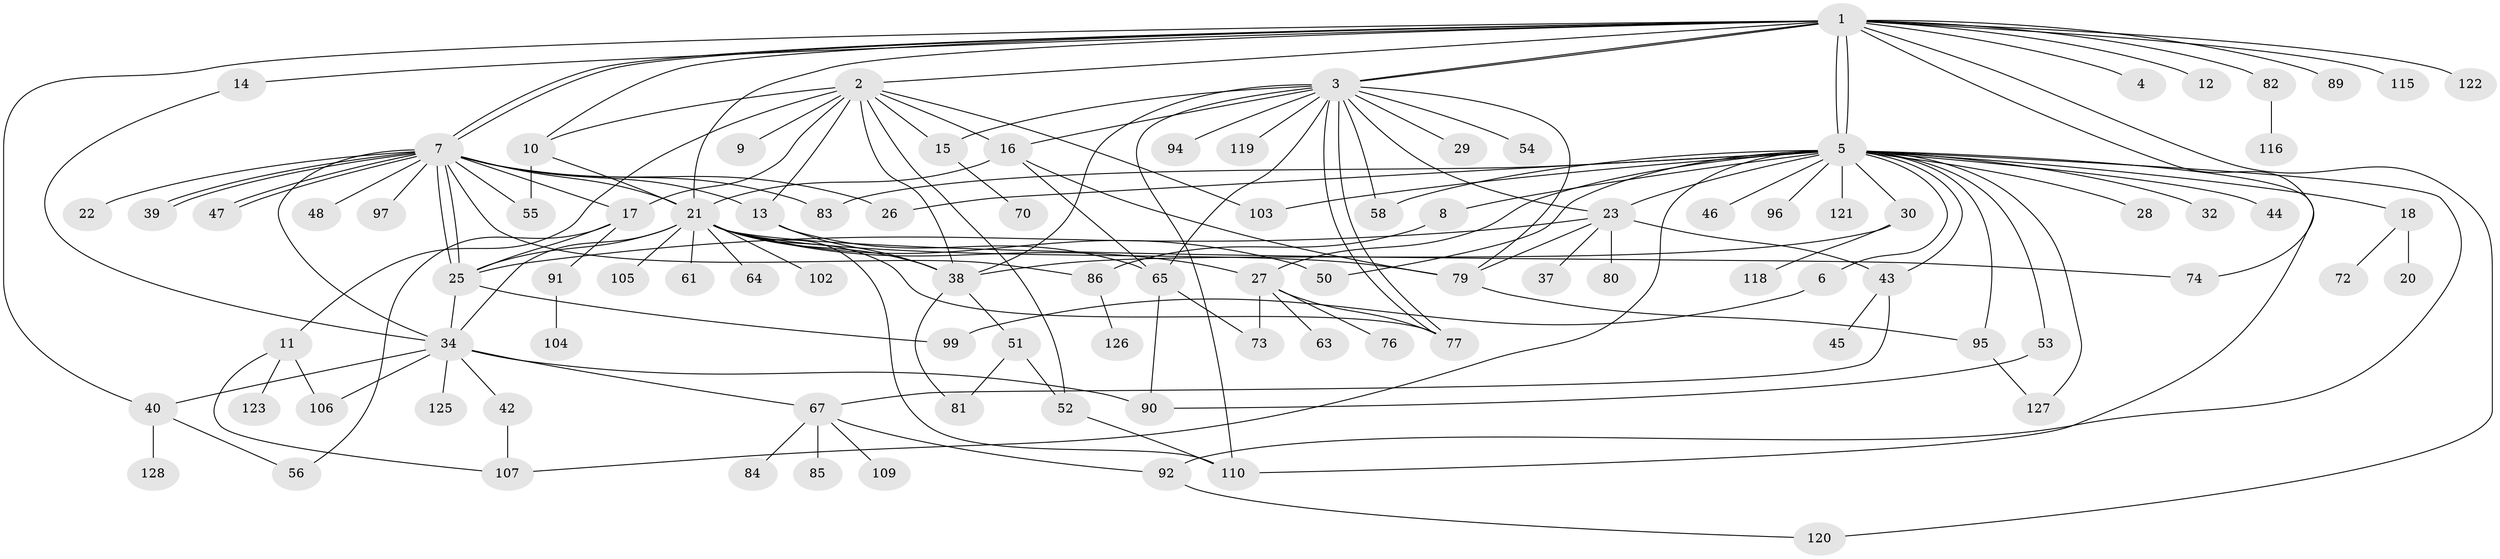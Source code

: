 // original degree distribution, {20: 0.0078125, 10: 0.0078125, 18: 0.0078125, 1: 0.375, 28: 0.0078125, 3: 0.15625, 19: 0.0078125, 2: 0.2734375, 4: 0.0625, 6: 0.03125, 12: 0.0078125, 8: 0.015625, 5: 0.0234375, 7: 0.015625}
// Generated by graph-tools (version 1.1) at 2025/41/03/06/25 10:41:46]
// undirected, 97 vertices, 158 edges
graph export_dot {
graph [start="1"]
  node [color=gray90,style=filled];
  1 [super="+19"];
  2 [super="+59"];
  3 [super="+36"];
  4;
  5 [super="+49"];
  6 [super="+57"];
  7 [super="+88"];
  8;
  9;
  10 [super="+101"];
  11 [super="+69"];
  12;
  13 [super="+24"];
  14 [super="+124"];
  15;
  16 [super="+33"];
  17 [super="+114"];
  18;
  20;
  21 [super="+35"];
  22 [super="+78"];
  23 [super="+75"];
  25 [super="+31"];
  26;
  27 [super="+62"];
  28;
  29;
  30;
  32;
  34 [super="+66"];
  37;
  38 [super="+41"];
  39;
  40 [super="+68"];
  42;
  43 [super="+71"];
  44;
  45;
  46;
  47;
  48;
  50;
  51;
  52;
  53 [super="+60"];
  54;
  55;
  56;
  58;
  61;
  63;
  64 [super="+98"];
  65;
  67;
  70;
  72;
  73 [super="+111"];
  74;
  76;
  77;
  79 [super="+93"];
  80;
  81 [super="+87"];
  82;
  83;
  84;
  85;
  86 [super="+100"];
  89;
  90 [super="+113"];
  91;
  92 [super="+117"];
  94;
  95 [super="+108"];
  96;
  97;
  99 [super="+112"];
  102;
  103;
  104;
  105;
  106;
  107;
  109;
  110;
  115;
  116;
  118;
  119;
  120;
  121;
  122;
  123;
  125;
  126;
  127;
  128;
  1 -- 2;
  1 -- 3;
  1 -- 3;
  1 -- 4;
  1 -- 5;
  1 -- 5;
  1 -- 7;
  1 -- 7;
  1 -- 12;
  1 -- 14;
  1 -- 40;
  1 -- 74;
  1 -- 82;
  1 -- 89;
  1 -- 115;
  1 -- 120;
  1 -- 122;
  1 -- 21;
  1 -- 10;
  2 -- 9;
  2 -- 10;
  2 -- 11;
  2 -- 15;
  2 -- 16;
  2 -- 38;
  2 -- 52;
  2 -- 103;
  2 -- 17;
  2 -- 13;
  3 -- 15;
  3 -- 16;
  3 -- 23;
  3 -- 29;
  3 -- 54;
  3 -- 58;
  3 -- 65;
  3 -- 77;
  3 -- 77;
  3 -- 94;
  3 -- 110;
  3 -- 119;
  3 -- 79;
  3 -- 38;
  5 -- 6;
  5 -- 8;
  5 -- 18;
  5 -- 23;
  5 -- 26;
  5 -- 27;
  5 -- 28;
  5 -- 30;
  5 -- 32;
  5 -- 43;
  5 -- 44;
  5 -- 46;
  5 -- 50;
  5 -- 53;
  5 -- 58;
  5 -- 83;
  5 -- 96;
  5 -- 103;
  5 -- 107;
  5 -- 110;
  5 -- 121;
  5 -- 127;
  5 -- 95;
  5 -- 92;
  6 -- 99;
  7 -- 13;
  7 -- 17;
  7 -- 21;
  7 -- 22;
  7 -- 25;
  7 -- 25;
  7 -- 34;
  7 -- 39;
  7 -- 39;
  7 -- 47;
  7 -- 47;
  7 -- 48;
  7 -- 55;
  7 -- 83;
  7 -- 97;
  7 -- 26;
  7 -- 86;
  8 -- 86;
  10 -- 21;
  10 -- 55;
  11 -- 123;
  11 -- 107;
  11 -- 106;
  13 -- 65;
  13 -- 38;
  14 -- 34;
  15 -- 70;
  16 -- 21;
  16 -- 65;
  16 -- 79;
  17 -- 56;
  17 -- 91;
  17 -- 25;
  18 -- 20;
  18 -- 72;
  21 -- 38;
  21 -- 50;
  21 -- 61;
  21 -- 64;
  21 -- 79 [weight=2];
  21 -- 102;
  21 -- 105;
  21 -- 34;
  21 -- 74;
  21 -- 77;
  21 -- 110;
  21 -- 27;
  21 -- 25;
  23 -- 25;
  23 -- 37;
  23 -- 43;
  23 -- 80;
  23 -- 79;
  25 -- 34;
  25 -- 99;
  27 -- 63;
  27 -- 76;
  27 -- 77;
  27 -- 73;
  30 -- 118;
  30 -- 38;
  34 -- 42;
  34 -- 67;
  34 -- 90;
  34 -- 106;
  34 -- 125;
  34 -- 40;
  38 -- 51;
  38 -- 81;
  40 -- 56;
  40 -- 128;
  42 -- 107;
  43 -- 45;
  43 -- 67;
  51 -- 52;
  51 -- 81;
  52 -- 110;
  53 -- 90;
  65 -- 73;
  65 -- 90;
  67 -- 84;
  67 -- 85;
  67 -- 92;
  67 -- 109;
  79 -- 95;
  82 -- 116;
  86 -- 126;
  91 -- 104;
  92 -- 120;
  95 -- 127;
}
